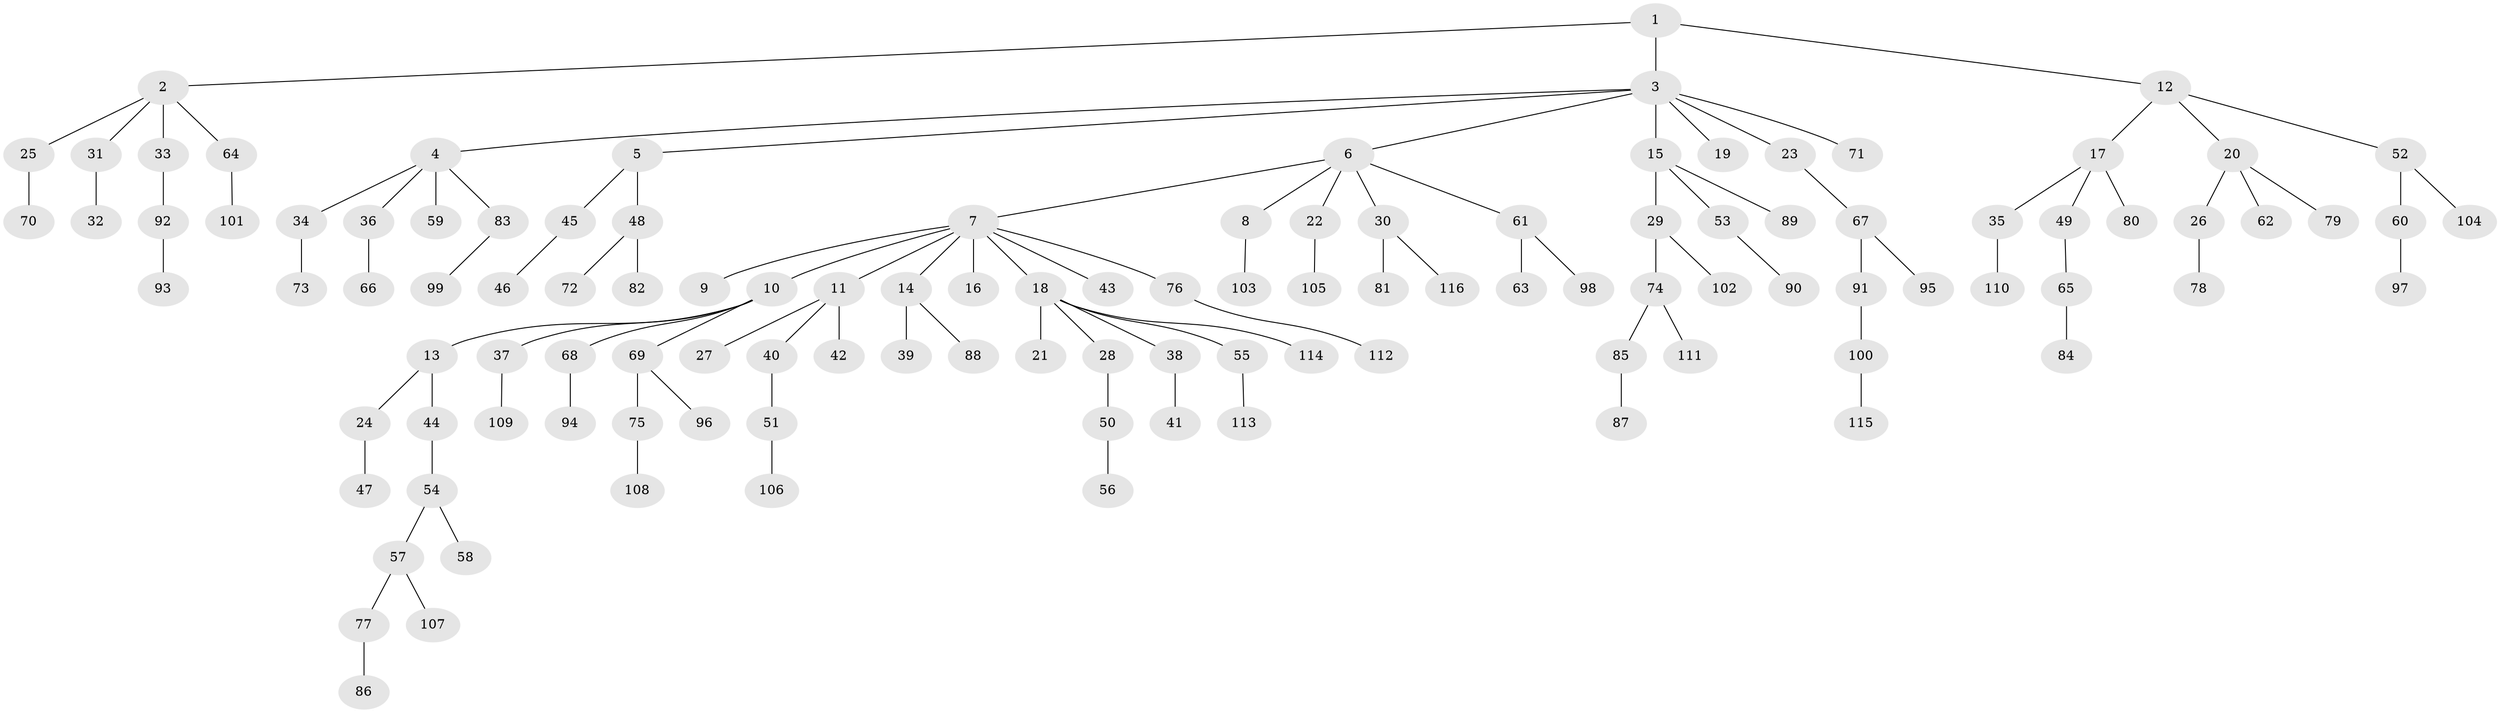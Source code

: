 // coarse degree distribution, {3: 0.07692307692307693, 5: 0.05128205128205128, 9: 0.01282051282051282, 7: 0.01282051282051282, 8: 0.01282051282051282, 1: 0.5641025641025641, 2: 0.24358974358974358, 4: 0.01282051282051282, 6: 0.01282051282051282}
// Generated by graph-tools (version 1.1) at 2025/24/03/03/25 07:24:07]
// undirected, 116 vertices, 115 edges
graph export_dot {
graph [start="1"]
  node [color=gray90,style=filled];
  1;
  2;
  3;
  4;
  5;
  6;
  7;
  8;
  9;
  10;
  11;
  12;
  13;
  14;
  15;
  16;
  17;
  18;
  19;
  20;
  21;
  22;
  23;
  24;
  25;
  26;
  27;
  28;
  29;
  30;
  31;
  32;
  33;
  34;
  35;
  36;
  37;
  38;
  39;
  40;
  41;
  42;
  43;
  44;
  45;
  46;
  47;
  48;
  49;
  50;
  51;
  52;
  53;
  54;
  55;
  56;
  57;
  58;
  59;
  60;
  61;
  62;
  63;
  64;
  65;
  66;
  67;
  68;
  69;
  70;
  71;
  72;
  73;
  74;
  75;
  76;
  77;
  78;
  79;
  80;
  81;
  82;
  83;
  84;
  85;
  86;
  87;
  88;
  89;
  90;
  91;
  92;
  93;
  94;
  95;
  96;
  97;
  98;
  99;
  100;
  101;
  102;
  103;
  104;
  105;
  106;
  107;
  108;
  109;
  110;
  111;
  112;
  113;
  114;
  115;
  116;
  1 -- 2;
  1 -- 3;
  1 -- 12;
  2 -- 25;
  2 -- 31;
  2 -- 33;
  2 -- 64;
  3 -- 4;
  3 -- 5;
  3 -- 6;
  3 -- 15;
  3 -- 19;
  3 -- 23;
  3 -- 71;
  4 -- 34;
  4 -- 36;
  4 -- 59;
  4 -- 83;
  5 -- 45;
  5 -- 48;
  6 -- 7;
  6 -- 8;
  6 -- 22;
  6 -- 30;
  6 -- 61;
  7 -- 9;
  7 -- 10;
  7 -- 11;
  7 -- 14;
  7 -- 16;
  7 -- 18;
  7 -- 43;
  7 -- 76;
  8 -- 103;
  10 -- 13;
  10 -- 37;
  10 -- 68;
  10 -- 69;
  11 -- 27;
  11 -- 40;
  11 -- 42;
  12 -- 17;
  12 -- 20;
  12 -- 52;
  13 -- 24;
  13 -- 44;
  14 -- 39;
  14 -- 88;
  15 -- 29;
  15 -- 53;
  15 -- 89;
  17 -- 35;
  17 -- 49;
  17 -- 80;
  18 -- 21;
  18 -- 28;
  18 -- 38;
  18 -- 55;
  18 -- 114;
  20 -- 26;
  20 -- 62;
  20 -- 79;
  22 -- 105;
  23 -- 67;
  24 -- 47;
  25 -- 70;
  26 -- 78;
  28 -- 50;
  29 -- 74;
  29 -- 102;
  30 -- 81;
  30 -- 116;
  31 -- 32;
  33 -- 92;
  34 -- 73;
  35 -- 110;
  36 -- 66;
  37 -- 109;
  38 -- 41;
  40 -- 51;
  44 -- 54;
  45 -- 46;
  48 -- 72;
  48 -- 82;
  49 -- 65;
  50 -- 56;
  51 -- 106;
  52 -- 60;
  52 -- 104;
  53 -- 90;
  54 -- 57;
  54 -- 58;
  55 -- 113;
  57 -- 77;
  57 -- 107;
  60 -- 97;
  61 -- 63;
  61 -- 98;
  64 -- 101;
  65 -- 84;
  67 -- 91;
  67 -- 95;
  68 -- 94;
  69 -- 75;
  69 -- 96;
  74 -- 85;
  74 -- 111;
  75 -- 108;
  76 -- 112;
  77 -- 86;
  83 -- 99;
  85 -- 87;
  91 -- 100;
  92 -- 93;
  100 -- 115;
}
